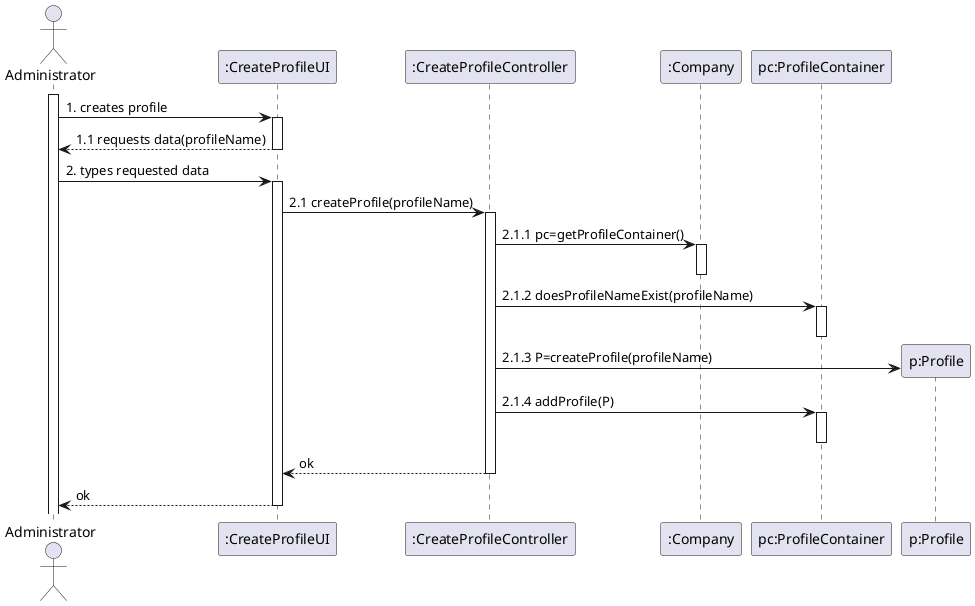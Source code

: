 @startuml

actor Administrator
participant ":CreateProfileUI" as cpu
participant ":CreateProfileController" as cpc
participant ":Company" as Company
participant "pc:ProfileContainer" as ProfileContainer
participant "p:Profile" as Profile
activate Administrator
Administrator -> cpu: 1. creates profile
activate cpu
cpu --> Administrator: 1.1 requests data(profileName)
deactivate cpu
Administrator -> cpu: 2. types requested data
activate cpu
cpu -> cpc: 2.1 createProfile(profileName)
activate cpc
cpc -> Company: 2.1.1 pc=getProfileContainer()
activate Company
deactivate Company
cpc -> ProfileContainer: 2.1.2 doesProfileNameExist(profileName)
activate ProfileContainer
deactivate ProfileContainer
create Profile
cpc -> Profile: 2.1.3 P=createProfile(profileName)
deactivate Profile
cpc -> ProfileContainer: 2.1.4 addProfile(P)
activate ProfileContainer
deactivate ProfileContainer
cpc --> cpu: ok
deactivate cpc
cpu --> Administrator: ok
deactivate cpu


@enduml
